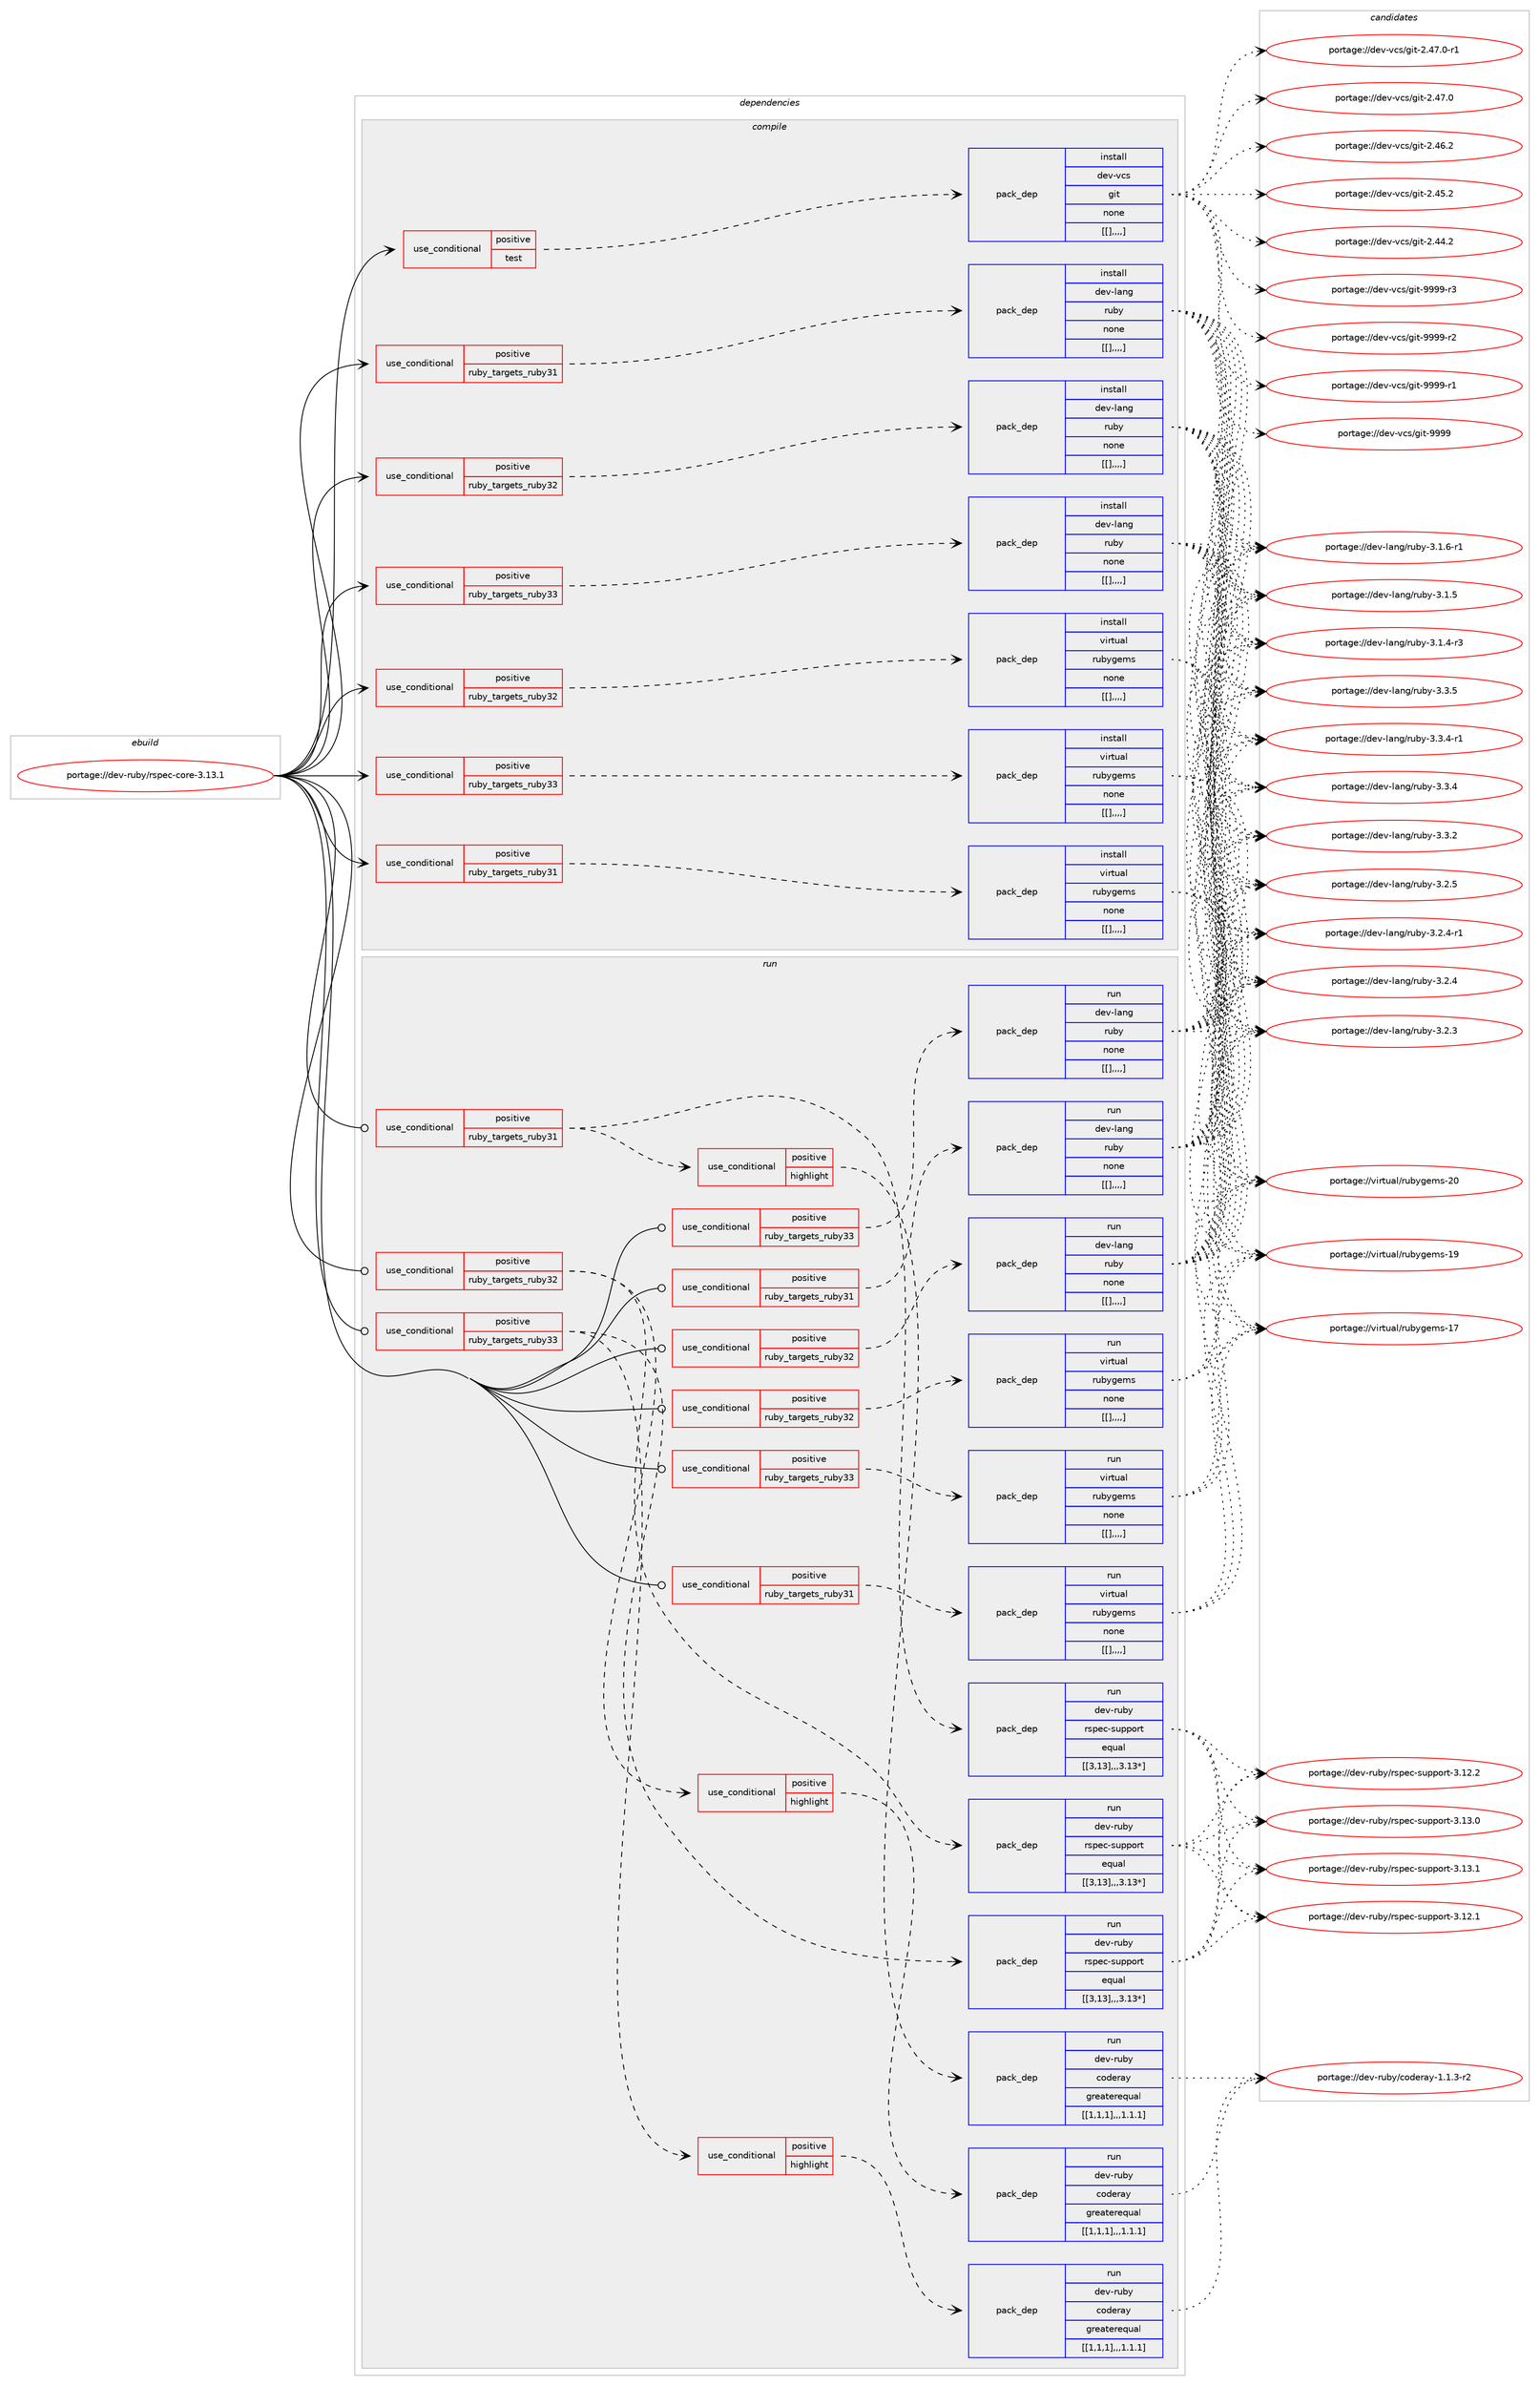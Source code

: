 digraph prolog {

# *************
# Graph options
# *************

newrank=true;
concentrate=true;
compound=true;
graph [rankdir=LR,fontname=Helvetica,fontsize=10,ranksep=1.5];#, ranksep=2.5, nodesep=0.2];
edge  [arrowhead=vee];
node  [fontname=Helvetica,fontsize=10];

# **********
# The ebuild
# **********

subgraph cluster_leftcol {
color=gray;
label=<<i>ebuild</i>>;
id [label="portage://dev-ruby/rspec-core-3.13.1", color=red, width=4, href="../dev-ruby/rspec-core-3.13.1.svg"];
}

# ****************
# The dependencies
# ****************

subgraph cluster_midcol {
color=gray;
label=<<i>dependencies</i>>;
subgraph cluster_compile {
fillcolor="#eeeeee";
style=filled;
label=<<i>compile</i>>;
subgraph cond59105 {
dependency210483 [label=<<TABLE BORDER="0" CELLBORDER="1" CELLSPACING="0" CELLPADDING="4"><TR><TD ROWSPAN="3" CELLPADDING="10">use_conditional</TD></TR><TR><TD>positive</TD></TR><TR><TD>ruby_targets_ruby31</TD></TR></TABLE>>, shape=none, color=red];
subgraph pack149927 {
dependency210507 [label=<<TABLE BORDER="0" CELLBORDER="1" CELLSPACING="0" CELLPADDING="4" WIDTH="220"><TR><TD ROWSPAN="6" CELLPADDING="30">pack_dep</TD></TR><TR><TD WIDTH="110">install</TD></TR><TR><TD>dev-lang</TD></TR><TR><TD>ruby</TD></TR><TR><TD>none</TD></TR><TR><TD>[[],,,,]</TD></TR></TABLE>>, shape=none, color=blue];
}
dependency210483:e -> dependency210507:w [weight=20,style="dashed",arrowhead="vee"];
}
id:e -> dependency210483:w [weight=20,style="solid",arrowhead="vee"];
subgraph cond59119 {
dependency210511 [label=<<TABLE BORDER="0" CELLBORDER="1" CELLSPACING="0" CELLPADDING="4"><TR><TD ROWSPAN="3" CELLPADDING="10">use_conditional</TD></TR><TR><TD>positive</TD></TR><TR><TD>ruby_targets_ruby31</TD></TR></TABLE>>, shape=none, color=red];
subgraph pack149956 {
dependency210566 [label=<<TABLE BORDER="0" CELLBORDER="1" CELLSPACING="0" CELLPADDING="4" WIDTH="220"><TR><TD ROWSPAN="6" CELLPADDING="30">pack_dep</TD></TR><TR><TD WIDTH="110">install</TD></TR><TR><TD>virtual</TD></TR><TR><TD>rubygems</TD></TR><TR><TD>none</TD></TR><TR><TD>[[],,,,]</TD></TR></TABLE>>, shape=none, color=blue];
}
dependency210511:e -> dependency210566:w [weight=20,style="dashed",arrowhead="vee"];
}
id:e -> dependency210511:w [weight=20,style="solid",arrowhead="vee"];
subgraph cond59161 {
dependency210676 [label=<<TABLE BORDER="0" CELLBORDER="1" CELLSPACING="0" CELLPADDING="4"><TR><TD ROWSPAN="3" CELLPADDING="10">use_conditional</TD></TR><TR><TD>positive</TD></TR><TR><TD>ruby_targets_ruby32</TD></TR></TABLE>>, shape=none, color=red];
subgraph pack150058 {
dependency210738 [label=<<TABLE BORDER="0" CELLBORDER="1" CELLSPACING="0" CELLPADDING="4" WIDTH="220"><TR><TD ROWSPAN="6" CELLPADDING="30">pack_dep</TD></TR><TR><TD WIDTH="110">install</TD></TR><TR><TD>dev-lang</TD></TR><TR><TD>ruby</TD></TR><TR><TD>none</TD></TR><TR><TD>[[],,,,]</TD></TR></TABLE>>, shape=none, color=blue];
}
dependency210676:e -> dependency210738:w [weight=20,style="dashed",arrowhead="vee"];
}
id:e -> dependency210676:w [weight=20,style="solid",arrowhead="vee"];
subgraph cond59222 {
dependency210747 [label=<<TABLE BORDER="0" CELLBORDER="1" CELLSPACING="0" CELLPADDING="4"><TR><TD ROWSPAN="3" CELLPADDING="10">use_conditional</TD></TR><TR><TD>positive</TD></TR><TR><TD>ruby_targets_ruby32</TD></TR></TABLE>>, shape=none, color=red];
subgraph pack150065 {
dependency210756 [label=<<TABLE BORDER="0" CELLBORDER="1" CELLSPACING="0" CELLPADDING="4" WIDTH="220"><TR><TD ROWSPAN="6" CELLPADDING="30">pack_dep</TD></TR><TR><TD WIDTH="110">install</TD></TR><TR><TD>virtual</TD></TR><TR><TD>rubygems</TD></TR><TR><TD>none</TD></TR><TR><TD>[[],,,,]</TD></TR></TABLE>>, shape=none, color=blue];
}
dependency210747:e -> dependency210756:w [weight=20,style="dashed",arrowhead="vee"];
}
id:e -> dependency210747:w [weight=20,style="solid",arrowhead="vee"];
subgraph cond59235 {
dependency210771 [label=<<TABLE BORDER="0" CELLBORDER="1" CELLSPACING="0" CELLPADDING="4"><TR><TD ROWSPAN="3" CELLPADDING="10">use_conditional</TD></TR><TR><TD>positive</TD></TR><TR><TD>ruby_targets_ruby33</TD></TR></TABLE>>, shape=none, color=red];
subgraph pack150091 {
dependency210797 [label=<<TABLE BORDER="0" CELLBORDER="1" CELLSPACING="0" CELLPADDING="4" WIDTH="220"><TR><TD ROWSPAN="6" CELLPADDING="30">pack_dep</TD></TR><TR><TD WIDTH="110">install</TD></TR><TR><TD>dev-lang</TD></TR><TR><TD>ruby</TD></TR><TR><TD>none</TD></TR><TR><TD>[[],,,,]</TD></TR></TABLE>>, shape=none, color=blue];
}
dependency210771:e -> dependency210797:w [weight=20,style="dashed",arrowhead="vee"];
}
id:e -> dependency210771:w [weight=20,style="solid",arrowhead="vee"];
subgraph cond59263 {
dependency210824 [label=<<TABLE BORDER="0" CELLBORDER="1" CELLSPACING="0" CELLPADDING="4"><TR><TD ROWSPAN="3" CELLPADDING="10">use_conditional</TD></TR><TR><TD>positive</TD></TR><TR><TD>ruby_targets_ruby33</TD></TR></TABLE>>, shape=none, color=red];
subgraph pack150107 {
dependency210830 [label=<<TABLE BORDER="0" CELLBORDER="1" CELLSPACING="0" CELLPADDING="4" WIDTH="220"><TR><TD ROWSPAN="6" CELLPADDING="30">pack_dep</TD></TR><TR><TD WIDTH="110">install</TD></TR><TR><TD>virtual</TD></TR><TR><TD>rubygems</TD></TR><TR><TD>none</TD></TR><TR><TD>[[],,,,]</TD></TR></TABLE>>, shape=none, color=blue];
}
dependency210824:e -> dependency210830:w [weight=20,style="dashed",arrowhead="vee"];
}
id:e -> dependency210824:w [weight=20,style="solid",arrowhead="vee"];
subgraph cond59288 {
dependency210881 [label=<<TABLE BORDER="0" CELLBORDER="1" CELLSPACING="0" CELLPADDING="4"><TR><TD ROWSPAN="3" CELLPADDING="10">use_conditional</TD></TR><TR><TD>positive</TD></TR><TR><TD>test</TD></TR></TABLE>>, shape=none, color=red];
subgraph pack150170 {
dependency210959 [label=<<TABLE BORDER="0" CELLBORDER="1" CELLSPACING="0" CELLPADDING="4" WIDTH="220"><TR><TD ROWSPAN="6" CELLPADDING="30">pack_dep</TD></TR><TR><TD WIDTH="110">install</TD></TR><TR><TD>dev-vcs</TD></TR><TR><TD>git</TD></TR><TR><TD>none</TD></TR><TR><TD>[[],,,,]</TD></TR></TABLE>>, shape=none, color=blue];
}
dependency210881:e -> dependency210959:w [weight=20,style="dashed",arrowhead="vee"];
}
id:e -> dependency210881:w [weight=20,style="solid",arrowhead="vee"];
}
subgraph cluster_compileandrun {
fillcolor="#eeeeee";
style=filled;
label=<<i>compile and run</i>>;
}
subgraph cluster_run {
fillcolor="#eeeeee";
style=filled;
label=<<i>run</i>>;
subgraph cond59330 {
dependency211024 [label=<<TABLE BORDER="0" CELLBORDER="1" CELLSPACING="0" CELLPADDING="4"><TR><TD ROWSPAN="3" CELLPADDING="10">use_conditional</TD></TR><TR><TD>positive</TD></TR><TR><TD>ruby_targets_ruby31</TD></TR></TABLE>>, shape=none, color=red];
subgraph pack150231 {
dependency211085 [label=<<TABLE BORDER="0" CELLBORDER="1" CELLSPACING="0" CELLPADDING="4" WIDTH="220"><TR><TD ROWSPAN="6" CELLPADDING="30">pack_dep</TD></TR><TR><TD WIDTH="110">run</TD></TR><TR><TD>dev-lang</TD></TR><TR><TD>ruby</TD></TR><TR><TD>none</TD></TR><TR><TD>[[],,,,]</TD></TR></TABLE>>, shape=none, color=blue];
}
dependency211024:e -> dependency211085:w [weight=20,style="dashed",arrowhead="vee"];
}
id:e -> dependency211024:w [weight=20,style="solid",arrowhead="odot"];
subgraph cond59389 {
dependency211090 [label=<<TABLE BORDER="0" CELLBORDER="1" CELLSPACING="0" CELLPADDING="4"><TR><TD ROWSPAN="3" CELLPADDING="10">use_conditional</TD></TR><TR><TD>positive</TD></TR><TR><TD>ruby_targets_ruby31</TD></TR></TABLE>>, shape=none, color=red];
subgraph pack150266 {
dependency211229 [label=<<TABLE BORDER="0" CELLBORDER="1" CELLSPACING="0" CELLPADDING="4" WIDTH="220"><TR><TD ROWSPAN="6" CELLPADDING="30">pack_dep</TD></TR><TR><TD WIDTH="110">run</TD></TR><TR><TD>dev-ruby</TD></TR><TR><TD>rspec-support</TD></TR><TR><TD>equal</TD></TR><TR><TD>[[3,13],,,3.13*]</TD></TR></TABLE>>, shape=none, color=blue];
}
dependency211090:e -> dependency211229:w [weight=20,style="dashed",arrowhead="vee"];
subgraph cond59476 {
dependency211273 [label=<<TABLE BORDER="0" CELLBORDER="1" CELLSPACING="0" CELLPADDING="4"><TR><TD ROWSPAN="3" CELLPADDING="10">use_conditional</TD></TR><TR><TD>positive</TD></TR><TR><TD>highlight</TD></TR></TABLE>>, shape=none, color=red];
subgraph pack150343 {
dependency211274 [label=<<TABLE BORDER="0" CELLBORDER="1" CELLSPACING="0" CELLPADDING="4" WIDTH="220"><TR><TD ROWSPAN="6" CELLPADDING="30">pack_dep</TD></TR><TR><TD WIDTH="110">run</TD></TR><TR><TD>dev-ruby</TD></TR><TR><TD>coderay</TD></TR><TR><TD>greaterequal</TD></TR><TR><TD>[[1,1,1],,,1.1.1]</TD></TR></TABLE>>, shape=none, color=blue];
}
dependency211273:e -> dependency211274:w [weight=20,style="dashed",arrowhead="vee"];
}
dependency211090:e -> dependency211273:w [weight=20,style="dashed",arrowhead="vee"];
}
id:e -> dependency211090:w [weight=20,style="solid",arrowhead="odot"];
subgraph cond59479 {
dependency211282 [label=<<TABLE BORDER="0" CELLBORDER="1" CELLSPACING="0" CELLPADDING="4"><TR><TD ROWSPAN="3" CELLPADDING="10">use_conditional</TD></TR><TR><TD>positive</TD></TR><TR><TD>ruby_targets_ruby31</TD></TR></TABLE>>, shape=none, color=red];
subgraph pack150394 {
dependency211392 [label=<<TABLE BORDER="0" CELLBORDER="1" CELLSPACING="0" CELLPADDING="4" WIDTH="220"><TR><TD ROWSPAN="6" CELLPADDING="30">pack_dep</TD></TR><TR><TD WIDTH="110">run</TD></TR><TR><TD>virtual</TD></TR><TR><TD>rubygems</TD></TR><TR><TD>none</TD></TR><TR><TD>[[],,,,]</TD></TR></TABLE>>, shape=none, color=blue];
}
dependency211282:e -> dependency211392:w [weight=20,style="dashed",arrowhead="vee"];
}
id:e -> dependency211282:w [weight=20,style="solid",arrowhead="odot"];
subgraph cond59533 {
dependency211407 [label=<<TABLE BORDER="0" CELLBORDER="1" CELLSPACING="0" CELLPADDING="4"><TR><TD ROWSPAN="3" CELLPADDING="10">use_conditional</TD></TR><TR><TD>positive</TD></TR><TR><TD>ruby_targets_ruby32</TD></TR></TABLE>>, shape=none, color=red];
subgraph pack150437 {
dependency211450 [label=<<TABLE BORDER="0" CELLBORDER="1" CELLSPACING="0" CELLPADDING="4" WIDTH="220"><TR><TD ROWSPAN="6" CELLPADDING="30">pack_dep</TD></TR><TR><TD WIDTH="110">run</TD></TR><TR><TD>dev-lang</TD></TR><TR><TD>ruby</TD></TR><TR><TD>none</TD></TR><TR><TD>[[],,,,]</TD></TR></TABLE>>, shape=none, color=blue];
}
dependency211407:e -> dependency211450:w [weight=20,style="dashed",arrowhead="vee"];
}
id:e -> dependency211407:w [weight=20,style="solid",arrowhead="odot"];
subgraph cond59566 {
dependency211524 [label=<<TABLE BORDER="0" CELLBORDER="1" CELLSPACING="0" CELLPADDING="4"><TR><TD ROWSPAN="3" CELLPADDING="10">use_conditional</TD></TR><TR><TD>positive</TD></TR><TR><TD>ruby_targets_ruby32</TD></TR></TABLE>>, shape=none, color=red];
subgraph pack150478 {
dependency211570 [label=<<TABLE BORDER="0" CELLBORDER="1" CELLSPACING="0" CELLPADDING="4" WIDTH="220"><TR><TD ROWSPAN="6" CELLPADDING="30">pack_dep</TD></TR><TR><TD WIDTH="110">run</TD></TR><TR><TD>dev-ruby</TD></TR><TR><TD>rspec-support</TD></TR><TR><TD>equal</TD></TR><TR><TD>[[3,13],,,3.13*]</TD></TR></TABLE>>, shape=none, color=blue];
}
dependency211524:e -> dependency211570:w [weight=20,style="dashed",arrowhead="vee"];
subgraph cond59637 {
dependency211643 [label=<<TABLE BORDER="0" CELLBORDER="1" CELLSPACING="0" CELLPADDING="4"><TR><TD ROWSPAN="3" CELLPADDING="10">use_conditional</TD></TR><TR><TD>positive</TD></TR><TR><TD>highlight</TD></TR></TABLE>>, shape=none, color=red];
subgraph pack150540 {
dependency211690 [label=<<TABLE BORDER="0" CELLBORDER="1" CELLSPACING="0" CELLPADDING="4" WIDTH="220"><TR><TD ROWSPAN="6" CELLPADDING="30">pack_dep</TD></TR><TR><TD WIDTH="110">run</TD></TR><TR><TD>dev-ruby</TD></TR><TR><TD>coderay</TD></TR><TR><TD>greaterequal</TD></TR><TR><TD>[[1,1,1],,,1.1.1]</TD></TR></TABLE>>, shape=none, color=blue];
}
dependency211643:e -> dependency211690:w [weight=20,style="dashed",arrowhead="vee"];
}
dependency211524:e -> dependency211643:w [weight=20,style="dashed",arrowhead="vee"];
}
id:e -> dependency211524:w [weight=20,style="solid",arrowhead="odot"];
subgraph cond59677 {
dependency211718 [label=<<TABLE BORDER="0" CELLBORDER="1" CELLSPACING="0" CELLPADDING="4"><TR><TD ROWSPAN="3" CELLPADDING="10">use_conditional</TD></TR><TR><TD>positive</TD></TR><TR><TD>ruby_targets_ruby32</TD></TR></TABLE>>, shape=none, color=red];
subgraph pack150593 {
dependency211742 [label=<<TABLE BORDER="0" CELLBORDER="1" CELLSPACING="0" CELLPADDING="4" WIDTH="220"><TR><TD ROWSPAN="6" CELLPADDING="30">pack_dep</TD></TR><TR><TD WIDTH="110">run</TD></TR><TR><TD>virtual</TD></TR><TR><TD>rubygems</TD></TR><TR><TD>none</TD></TR><TR><TD>[[],,,,]</TD></TR></TABLE>>, shape=none, color=blue];
}
dependency211718:e -> dependency211742:w [weight=20,style="dashed",arrowhead="vee"];
}
id:e -> dependency211718:w [weight=20,style="solid",arrowhead="odot"];
subgraph cond59719 {
dependency211849 [label=<<TABLE BORDER="0" CELLBORDER="1" CELLSPACING="0" CELLPADDING="4"><TR><TD ROWSPAN="3" CELLPADDING="10">use_conditional</TD></TR><TR><TD>positive</TD></TR><TR><TD>ruby_targets_ruby33</TD></TR></TABLE>>, shape=none, color=red];
subgraph pack150667 {
dependency211935 [label=<<TABLE BORDER="0" CELLBORDER="1" CELLSPACING="0" CELLPADDING="4" WIDTH="220"><TR><TD ROWSPAN="6" CELLPADDING="30">pack_dep</TD></TR><TR><TD WIDTH="110">run</TD></TR><TR><TD>dev-lang</TD></TR><TR><TD>ruby</TD></TR><TR><TD>none</TD></TR><TR><TD>[[],,,,]</TD></TR></TABLE>>, shape=none, color=blue];
}
dependency211849:e -> dependency211935:w [weight=20,style="dashed",arrowhead="vee"];
}
id:e -> dependency211849:w [weight=20,style="solid",arrowhead="odot"];
subgraph cond59788 {
dependency211977 [label=<<TABLE BORDER="0" CELLBORDER="1" CELLSPACING="0" CELLPADDING="4"><TR><TD ROWSPAN="3" CELLPADDING="10">use_conditional</TD></TR><TR><TD>positive</TD></TR><TR><TD>ruby_targets_ruby33</TD></TR></TABLE>>, shape=none, color=red];
subgraph pack150724 {
dependency212073 [label=<<TABLE BORDER="0" CELLBORDER="1" CELLSPACING="0" CELLPADDING="4" WIDTH="220"><TR><TD ROWSPAN="6" CELLPADDING="30">pack_dep</TD></TR><TR><TD WIDTH="110">run</TD></TR><TR><TD>dev-ruby</TD></TR><TR><TD>rspec-support</TD></TR><TR><TD>equal</TD></TR><TR><TD>[[3,13],,,3.13*]</TD></TR></TABLE>>, shape=none, color=blue];
}
dependency211977:e -> dependency212073:w [weight=20,style="dashed",arrowhead="vee"];
subgraph cond59830 {
dependency212094 [label=<<TABLE BORDER="0" CELLBORDER="1" CELLSPACING="0" CELLPADDING="4"><TR><TD ROWSPAN="3" CELLPADDING="10">use_conditional</TD></TR><TR><TD>positive</TD></TR><TR><TD>highlight</TD></TR></TABLE>>, shape=none, color=red];
subgraph pack150797 {
dependency212095 [label=<<TABLE BORDER="0" CELLBORDER="1" CELLSPACING="0" CELLPADDING="4" WIDTH="220"><TR><TD ROWSPAN="6" CELLPADDING="30">pack_dep</TD></TR><TR><TD WIDTH="110">run</TD></TR><TR><TD>dev-ruby</TD></TR><TR><TD>coderay</TD></TR><TR><TD>greaterequal</TD></TR><TR><TD>[[1,1,1],,,1.1.1]</TD></TR></TABLE>>, shape=none, color=blue];
}
dependency212094:e -> dependency212095:w [weight=20,style="dashed",arrowhead="vee"];
}
dependency211977:e -> dependency212094:w [weight=20,style="dashed",arrowhead="vee"];
}
id:e -> dependency211977:w [weight=20,style="solid",arrowhead="odot"];
subgraph cond59850 {
dependency212123 [label=<<TABLE BORDER="0" CELLBORDER="1" CELLSPACING="0" CELLPADDING="4"><TR><TD ROWSPAN="3" CELLPADDING="10">use_conditional</TD></TR><TR><TD>positive</TD></TR><TR><TD>ruby_targets_ruby33</TD></TR></TABLE>>, shape=none, color=red];
subgraph pack150826 {
dependency212180 [label=<<TABLE BORDER="0" CELLBORDER="1" CELLSPACING="0" CELLPADDING="4" WIDTH="220"><TR><TD ROWSPAN="6" CELLPADDING="30">pack_dep</TD></TR><TR><TD WIDTH="110">run</TD></TR><TR><TD>virtual</TD></TR><TR><TD>rubygems</TD></TR><TR><TD>none</TD></TR><TR><TD>[[],,,,]</TD></TR></TABLE>>, shape=none, color=blue];
}
dependency212123:e -> dependency212180:w [weight=20,style="dashed",arrowhead="vee"];
}
id:e -> dependency212123:w [weight=20,style="solid",arrowhead="odot"];
}
}

# **************
# The candidates
# **************

subgraph cluster_choices {
rank=same;
color=gray;
label=<<i>candidates</i>>;

subgraph choice150311 {
color=black;
nodesep=1;
choice10010111845108971101034711411798121455146514653 [label="portage://dev-lang/ruby-3.3.5", color=red, width=4,href="../dev-lang/ruby-3.3.5.svg"];
choice100101118451089711010347114117981214551465146524511449 [label="portage://dev-lang/ruby-3.3.4-r1", color=red, width=4,href="../dev-lang/ruby-3.3.4-r1.svg"];
choice10010111845108971101034711411798121455146514652 [label="portage://dev-lang/ruby-3.3.4", color=red, width=4,href="../dev-lang/ruby-3.3.4.svg"];
choice10010111845108971101034711411798121455146514650 [label="portage://dev-lang/ruby-3.3.2", color=red, width=4,href="../dev-lang/ruby-3.3.2.svg"];
choice10010111845108971101034711411798121455146504653 [label="portage://dev-lang/ruby-3.2.5", color=red, width=4,href="../dev-lang/ruby-3.2.5.svg"];
choice100101118451089711010347114117981214551465046524511449 [label="portage://dev-lang/ruby-3.2.4-r1", color=red, width=4,href="../dev-lang/ruby-3.2.4-r1.svg"];
choice10010111845108971101034711411798121455146504652 [label="portage://dev-lang/ruby-3.2.4", color=red, width=4,href="../dev-lang/ruby-3.2.4.svg"];
choice10010111845108971101034711411798121455146504651 [label="portage://dev-lang/ruby-3.2.3", color=red, width=4,href="../dev-lang/ruby-3.2.3.svg"];
choice100101118451089711010347114117981214551464946544511449 [label="portage://dev-lang/ruby-3.1.6-r1", color=red, width=4,href="../dev-lang/ruby-3.1.6-r1.svg"];
choice10010111845108971101034711411798121455146494653 [label="portage://dev-lang/ruby-3.1.5", color=red, width=4,href="../dev-lang/ruby-3.1.5.svg"];
choice100101118451089711010347114117981214551464946524511451 [label="portage://dev-lang/ruby-3.1.4-r3", color=red, width=4,href="../dev-lang/ruby-3.1.4-r3.svg"];
dependency210507:e -> choice10010111845108971101034711411798121455146514653:w [style=dotted,weight="100"];
dependency210507:e -> choice100101118451089711010347114117981214551465146524511449:w [style=dotted,weight="100"];
dependency210507:e -> choice10010111845108971101034711411798121455146514652:w [style=dotted,weight="100"];
dependency210507:e -> choice10010111845108971101034711411798121455146514650:w [style=dotted,weight="100"];
dependency210507:e -> choice10010111845108971101034711411798121455146504653:w [style=dotted,weight="100"];
dependency210507:e -> choice100101118451089711010347114117981214551465046524511449:w [style=dotted,weight="100"];
dependency210507:e -> choice10010111845108971101034711411798121455146504652:w [style=dotted,weight="100"];
dependency210507:e -> choice10010111845108971101034711411798121455146504651:w [style=dotted,weight="100"];
dependency210507:e -> choice100101118451089711010347114117981214551464946544511449:w [style=dotted,weight="100"];
dependency210507:e -> choice10010111845108971101034711411798121455146494653:w [style=dotted,weight="100"];
dependency210507:e -> choice100101118451089711010347114117981214551464946524511451:w [style=dotted,weight="100"];
}
subgraph choice150319 {
color=black;
nodesep=1;
choice118105114116117971084711411798121103101109115455048 [label="portage://virtual/rubygems-20", color=red, width=4,href="../virtual/rubygems-20.svg"];
choice118105114116117971084711411798121103101109115454957 [label="portage://virtual/rubygems-19", color=red, width=4,href="../virtual/rubygems-19.svg"];
choice118105114116117971084711411798121103101109115454955 [label="portage://virtual/rubygems-17", color=red, width=4,href="../virtual/rubygems-17.svg"];
dependency210566:e -> choice118105114116117971084711411798121103101109115455048:w [style=dotted,weight="100"];
dependency210566:e -> choice118105114116117971084711411798121103101109115454957:w [style=dotted,weight="100"];
dependency210566:e -> choice118105114116117971084711411798121103101109115454955:w [style=dotted,weight="100"];
}
subgraph choice150337 {
color=black;
nodesep=1;
choice10010111845108971101034711411798121455146514653 [label="portage://dev-lang/ruby-3.3.5", color=red, width=4,href="../dev-lang/ruby-3.3.5.svg"];
choice100101118451089711010347114117981214551465146524511449 [label="portage://dev-lang/ruby-3.3.4-r1", color=red, width=4,href="../dev-lang/ruby-3.3.4-r1.svg"];
choice10010111845108971101034711411798121455146514652 [label="portage://dev-lang/ruby-3.3.4", color=red, width=4,href="../dev-lang/ruby-3.3.4.svg"];
choice10010111845108971101034711411798121455146514650 [label="portage://dev-lang/ruby-3.3.2", color=red, width=4,href="../dev-lang/ruby-3.3.2.svg"];
choice10010111845108971101034711411798121455146504653 [label="portage://dev-lang/ruby-3.2.5", color=red, width=4,href="../dev-lang/ruby-3.2.5.svg"];
choice100101118451089711010347114117981214551465046524511449 [label="portage://dev-lang/ruby-3.2.4-r1", color=red, width=4,href="../dev-lang/ruby-3.2.4-r1.svg"];
choice10010111845108971101034711411798121455146504652 [label="portage://dev-lang/ruby-3.2.4", color=red, width=4,href="../dev-lang/ruby-3.2.4.svg"];
choice10010111845108971101034711411798121455146504651 [label="portage://dev-lang/ruby-3.2.3", color=red, width=4,href="../dev-lang/ruby-3.2.3.svg"];
choice100101118451089711010347114117981214551464946544511449 [label="portage://dev-lang/ruby-3.1.6-r1", color=red, width=4,href="../dev-lang/ruby-3.1.6-r1.svg"];
choice10010111845108971101034711411798121455146494653 [label="portage://dev-lang/ruby-3.1.5", color=red, width=4,href="../dev-lang/ruby-3.1.5.svg"];
choice100101118451089711010347114117981214551464946524511451 [label="portage://dev-lang/ruby-3.1.4-r3", color=red, width=4,href="../dev-lang/ruby-3.1.4-r3.svg"];
dependency210738:e -> choice10010111845108971101034711411798121455146514653:w [style=dotted,weight="100"];
dependency210738:e -> choice100101118451089711010347114117981214551465146524511449:w [style=dotted,weight="100"];
dependency210738:e -> choice10010111845108971101034711411798121455146514652:w [style=dotted,weight="100"];
dependency210738:e -> choice10010111845108971101034711411798121455146514650:w [style=dotted,weight="100"];
dependency210738:e -> choice10010111845108971101034711411798121455146504653:w [style=dotted,weight="100"];
dependency210738:e -> choice100101118451089711010347114117981214551465046524511449:w [style=dotted,weight="100"];
dependency210738:e -> choice10010111845108971101034711411798121455146504652:w [style=dotted,weight="100"];
dependency210738:e -> choice10010111845108971101034711411798121455146504651:w [style=dotted,weight="100"];
dependency210738:e -> choice100101118451089711010347114117981214551464946544511449:w [style=dotted,weight="100"];
dependency210738:e -> choice10010111845108971101034711411798121455146494653:w [style=dotted,weight="100"];
dependency210738:e -> choice100101118451089711010347114117981214551464946524511451:w [style=dotted,weight="100"];
}
subgraph choice150357 {
color=black;
nodesep=1;
choice118105114116117971084711411798121103101109115455048 [label="portage://virtual/rubygems-20", color=red, width=4,href="../virtual/rubygems-20.svg"];
choice118105114116117971084711411798121103101109115454957 [label="portage://virtual/rubygems-19", color=red, width=4,href="../virtual/rubygems-19.svg"];
choice118105114116117971084711411798121103101109115454955 [label="portage://virtual/rubygems-17", color=red, width=4,href="../virtual/rubygems-17.svg"];
dependency210756:e -> choice118105114116117971084711411798121103101109115455048:w [style=dotted,weight="100"];
dependency210756:e -> choice118105114116117971084711411798121103101109115454957:w [style=dotted,weight="100"];
dependency210756:e -> choice118105114116117971084711411798121103101109115454955:w [style=dotted,weight="100"];
}
subgraph choice150370 {
color=black;
nodesep=1;
choice10010111845108971101034711411798121455146514653 [label="portage://dev-lang/ruby-3.3.5", color=red, width=4,href="../dev-lang/ruby-3.3.5.svg"];
choice100101118451089711010347114117981214551465146524511449 [label="portage://dev-lang/ruby-3.3.4-r1", color=red, width=4,href="../dev-lang/ruby-3.3.4-r1.svg"];
choice10010111845108971101034711411798121455146514652 [label="portage://dev-lang/ruby-3.3.4", color=red, width=4,href="../dev-lang/ruby-3.3.4.svg"];
choice10010111845108971101034711411798121455146514650 [label="portage://dev-lang/ruby-3.3.2", color=red, width=4,href="../dev-lang/ruby-3.3.2.svg"];
choice10010111845108971101034711411798121455146504653 [label="portage://dev-lang/ruby-3.2.5", color=red, width=4,href="../dev-lang/ruby-3.2.5.svg"];
choice100101118451089711010347114117981214551465046524511449 [label="portage://dev-lang/ruby-3.2.4-r1", color=red, width=4,href="../dev-lang/ruby-3.2.4-r1.svg"];
choice10010111845108971101034711411798121455146504652 [label="portage://dev-lang/ruby-3.2.4", color=red, width=4,href="../dev-lang/ruby-3.2.4.svg"];
choice10010111845108971101034711411798121455146504651 [label="portage://dev-lang/ruby-3.2.3", color=red, width=4,href="../dev-lang/ruby-3.2.3.svg"];
choice100101118451089711010347114117981214551464946544511449 [label="portage://dev-lang/ruby-3.1.6-r1", color=red, width=4,href="../dev-lang/ruby-3.1.6-r1.svg"];
choice10010111845108971101034711411798121455146494653 [label="portage://dev-lang/ruby-3.1.5", color=red, width=4,href="../dev-lang/ruby-3.1.5.svg"];
choice100101118451089711010347114117981214551464946524511451 [label="portage://dev-lang/ruby-3.1.4-r3", color=red, width=4,href="../dev-lang/ruby-3.1.4-r3.svg"];
dependency210797:e -> choice10010111845108971101034711411798121455146514653:w [style=dotted,weight="100"];
dependency210797:e -> choice100101118451089711010347114117981214551465146524511449:w [style=dotted,weight="100"];
dependency210797:e -> choice10010111845108971101034711411798121455146514652:w [style=dotted,weight="100"];
dependency210797:e -> choice10010111845108971101034711411798121455146514650:w [style=dotted,weight="100"];
dependency210797:e -> choice10010111845108971101034711411798121455146504653:w [style=dotted,weight="100"];
dependency210797:e -> choice100101118451089711010347114117981214551465046524511449:w [style=dotted,weight="100"];
dependency210797:e -> choice10010111845108971101034711411798121455146504652:w [style=dotted,weight="100"];
dependency210797:e -> choice10010111845108971101034711411798121455146504651:w [style=dotted,weight="100"];
dependency210797:e -> choice100101118451089711010347114117981214551464946544511449:w [style=dotted,weight="100"];
dependency210797:e -> choice10010111845108971101034711411798121455146494653:w [style=dotted,weight="100"];
dependency210797:e -> choice100101118451089711010347114117981214551464946524511451:w [style=dotted,weight="100"];
}
subgraph choice150379 {
color=black;
nodesep=1;
choice118105114116117971084711411798121103101109115455048 [label="portage://virtual/rubygems-20", color=red, width=4,href="../virtual/rubygems-20.svg"];
choice118105114116117971084711411798121103101109115454957 [label="portage://virtual/rubygems-19", color=red, width=4,href="../virtual/rubygems-19.svg"];
choice118105114116117971084711411798121103101109115454955 [label="portage://virtual/rubygems-17", color=red, width=4,href="../virtual/rubygems-17.svg"];
dependency210830:e -> choice118105114116117971084711411798121103101109115455048:w [style=dotted,weight="100"];
dependency210830:e -> choice118105114116117971084711411798121103101109115454957:w [style=dotted,weight="100"];
dependency210830:e -> choice118105114116117971084711411798121103101109115454955:w [style=dotted,weight="100"];
}
subgraph choice150382 {
color=black;
nodesep=1;
choice10010111845118991154710310511645575757574511451 [label="portage://dev-vcs/git-9999-r3", color=red, width=4,href="../dev-vcs/git-9999-r3.svg"];
choice10010111845118991154710310511645575757574511450 [label="portage://dev-vcs/git-9999-r2", color=red, width=4,href="../dev-vcs/git-9999-r2.svg"];
choice10010111845118991154710310511645575757574511449 [label="portage://dev-vcs/git-9999-r1", color=red, width=4,href="../dev-vcs/git-9999-r1.svg"];
choice1001011184511899115471031051164557575757 [label="portage://dev-vcs/git-9999", color=red, width=4,href="../dev-vcs/git-9999.svg"];
choice100101118451189911547103105116455046525546484511449 [label="portage://dev-vcs/git-2.47.0-r1", color=red, width=4,href="../dev-vcs/git-2.47.0-r1.svg"];
choice10010111845118991154710310511645504652554648 [label="portage://dev-vcs/git-2.47.0", color=red, width=4,href="../dev-vcs/git-2.47.0.svg"];
choice10010111845118991154710310511645504652544650 [label="portage://dev-vcs/git-2.46.2", color=red, width=4,href="../dev-vcs/git-2.46.2.svg"];
choice10010111845118991154710310511645504652534650 [label="portage://dev-vcs/git-2.45.2", color=red, width=4,href="../dev-vcs/git-2.45.2.svg"];
choice10010111845118991154710310511645504652524650 [label="portage://dev-vcs/git-2.44.2", color=red, width=4,href="../dev-vcs/git-2.44.2.svg"];
dependency210959:e -> choice10010111845118991154710310511645575757574511451:w [style=dotted,weight="100"];
dependency210959:e -> choice10010111845118991154710310511645575757574511450:w [style=dotted,weight="100"];
dependency210959:e -> choice10010111845118991154710310511645575757574511449:w [style=dotted,weight="100"];
dependency210959:e -> choice1001011184511899115471031051164557575757:w [style=dotted,weight="100"];
dependency210959:e -> choice100101118451189911547103105116455046525546484511449:w [style=dotted,weight="100"];
dependency210959:e -> choice10010111845118991154710310511645504652554648:w [style=dotted,weight="100"];
dependency210959:e -> choice10010111845118991154710310511645504652544650:w [style=dotted,weight="100"];
dependency210959:e -> choice10010111845118991154710310511645504652534650:w [style=dotted,weight="100"];
dependency210959:e -> choice10010111845118991154710310511645504652524650:w [style=dotted,weight="100"];
}
subgraph choice150386 {
color=black;
nodesep=1;
choice10010111845108971101034711411798121455146514653 [label="portage://dev-lang/ruby-3.3.5", color=red, width=4,href="../dev-lang/ruby-3.3.5.svg"];
choice100101118451089711010347114117981214551465146524511449 [label="portage://dev-lang/ruby-3.3.4-r1", color=red, width=4,href="../dev-lang/ruby-3.3.4-r1.svg"];
choice10010111845108971101034711411798121455146514652 [label="portage://dev-lang/ruby-3.3.4", color=red, width=4,href="../dev-lang/ruby-3.3.4.svg"];
choice10010111845108971101034711411798121455146514650 [label="portage://dev-lang/ruby-3.3.2", color=red, width=4,href="../dev-lang/ruby-3.3.2.svg"];
choice10010111845108971101034711411798121455146504653 [label="portage://dev-lang/ruby-3.2.5", color=red, width=4,href="../dev-lang/ruby-3.2.5.svg"];
choice100101118451089711010347114117981214551465046524511449 [label="portage://dev-lang/ruby-3.2.4-r1", color=red, width=4,href="../dev-lang/ruby-3.2.4-r1.svg"];
choice10010111845108971101034711411798121455146504652 [label="portage://dev-lang/ruby-3.2.4", color=red, width=4,href="../dev-lang/ruby-3.2.4.svg"];
choice10010111845108971101034711411798121455146504651 [label="portage://dev-lang/ruby-3.2.3", color=red, width=4,href="../dev-lang/ruby-3.2.3.svg"];
choice100101118451089711010347114117981214551464946544511449 [label="portage://dev-lang/ruby-3.1.6-r1", color=red, width=4,href="../dev-lang/ruby-3.1.6-r1.svg"];
choice10010111845108971101034711411798121455146494653 [label="portage://dev-lang/ruby-3.1.5", color=red, width=4,href="../dev-lang/ruby-3.1.5.svg"];
choice100101118451089711010347114117981214551464946524511451 [label="portage://dev-lang/ruby-3.1.4-r3", color=red, width=4,href="../dev-lang/ruby-3.1.4-r3.svg"];
dependency211085:e -> choice10010111845108971101034711411798121455146514653:w [style=dotted,weight="100"];
dependency211085:e -> choice100101118451089711010347114117981214551465146524511449:w [style=dotted,weight="100"];
dependency211085:e -> choice10010111845108971101034711411798121455146514652:w [style=dotted,weight="100"];
dependency211085:e -> choice10010111845108971101034711411798121455146514650:w [style=dotted,weight="100"];
dependency211085:e -> choice10010111845108971101034711411798121455146504653:w [style=dotted,weight="100"];
dependency211085:e -> choice100101118451089711010347114117981214551465046524511449:w [style=dotted,weight="100"];
dependency211085:e -> choice10010111845108971101034711411798121455146504652:w [style=dotted,weight="100"];
dependency211085:e -> choice10010111845108971101034711411798121455146504651:w [style=dotted,weight="100"];
dependency211085:e -> choice100101118451089711010347114117981214551464946544511449:w [style=dotted,weight="100"];
dependency211085:e -> choice10010111845108971101034711411798121455146494653:w [style=dotted,weight="100"];
dependency211085:e -> choice100101118451089711010347114117981214551464946524511451:w [style=dotted,weight="100"];
}
subgraph choice150402 {
color=black;
nodesep=1;
choice100101118451141179812147114115112101994511511711211211111411645514649514649 [label="portage://dev-ruby/rspec-support-3.13.1", color=red, width=4,href="../dev-ruby/rspec-support-3.13.1.svg"];
choice100101118451141179812147114115112101994511511711211211111411645514649514648 [label="portage://dev-ruby/rspec-support-3.13.0", color=red, width=4,href="../dev-ruby/rspec-support-3.13.0.svg"];
choice100101118451141179812147114115112101994511511711211211111411645514649504650 [label="portage://dev-ruby/rspec-support-3.12.2", color=red, width=4,href="../dev-ruby/rspec-support-3.12.2.svg"];
choice100101118451141179812147114115112101994511511711211211111411645514649504649 [label="portage://dev-ruby/rspec-support-3.12.1", color=red, width=4,href="../dev-ruby/rspec-support-3.12.1.svg"];
dependency211229:e -> choice100101118451141179812147114115112101994511511711211211111411645514649514649:w [style=dotted,weight="100"];
dependency211229:e -> choice100101118451141179812147114115112101994511511711211211111411645514649514648:w [style=dotted,weight="100"];
dependency211229:e -> choice100101118451141179812147114115112101994511511711211211111411645514649504650:w [style=dotted,weight="100"];
dependency211229:e -> choice100101118451141179812147114115112101994511511711211211111411645514649504649:w [style=dotted,weight="100"];
}
subgraph choice150407 {
color=black;
nodesep=1;
choice10010111845114117981214799111100101114971214549464946514511450 [label="portage://dev-ruby/coderay-1.1.3-r2", color=red, width=4,href="../dev-ruby/coderay-1.1.3-r2.svg"];
dependency211274:e -> choice10010111845114117981214799111100101114971214549464946514511450:w [style=dotted,weight="100"];
}
subgraph choice150421 {
color=black;
nodesep=1;
choice118105114116117971084711411798121103101109115455048 [label="portage://virtual/rubygems-20", color=red, width=4,href="../virtual/rubygems-20.svg"];
choice118105114116117971084711411798121103101109115454957 [label="portage://virtual/rubygems-19", color=red, width=4,href="../virtual/rubygems-19.svg"];
choice118105114116117971084711411798121103101109115454955 [label="portage://virtual/rubygems-17", color=red, width=4,href="../virtual/rubygems-17.svg"];
dependency211392:e -> choice118105114116117971084711411798121103101109115455048:w [style=dotted,weight="100"];
dependency211392:e -> choice118105114116117971084711411798121103101109115454957:w [style=dotted,weight="100"];
dependency211392:e -> choice118105114116117971084711411798121103101109115454955:w [style=dotted,weight="100"];
}
subgraph choice150466 {
color=black;
nodesep=1;
choice10010111845108971101034711411798121455146514653 [label="portage://dev-lang/ruby-3.3.5", color=red, width=4,href="../dev-lang/ruby-3.3.5.svg"];
choice100101118451089711010347114117981214551465146524511449 [label="portage://dev-lang/ruby-3.3.4-r1", color=red, width=4,href="../dev-lang/ruby-3.3.4-r1.svg"];
choice10010111845108971101034711411798121455146514652 [label="portage://dev-lang/ruby-3.3.4", color=red, width=4,href="../dev-lang/ruby-3.3.4.svg"];
choice10010111845108971101034711411798121455146514650 [label="portage://dev-lang/ruby-3.3.2", color=red, width=4,href="../dev-lang/ruby-3.3.2.svg"];
choice10010111845108971101034711411798121455146504653 [label="portage://dev-lang/ruby-3.2.5", color=red, width=4,href="../dev-lang/ruby-3.2.5.svg"];
choice100101118451089711010347114117981214551465046524511449 [label="portage://dev-lang/ruby-3.2.4-r1", color=red, width=4,href="../dev-lang/ruby-3.2.4-r1.svg"];
choice10010111845108971101034711411798121455146504652 [label="portage://dev-lang/ruby-3.2.4", color=red, width=4,href="../dev-lang/ruby-3.2.4.svg"];
choice10010111845108971101034711411798121455146504651 [label="portage://dev-lang/ruby-3.2.3", color=red, width=4,href="../dev-lang/ruby-3.2.3.svg"];
choice100101118451089711010347114117981214551464946544511449 [label="portage://dev-lang/ruby-3.1.6-r1", color=red, width=4,href="../dev-lang/ruby-3.1.6-r1.svg"];
choice10010111845108971101034711411798121455146494653 [label="portage://dev-lang/ruby-3.1.5", color=red, width=4,href="../dev-lang/ruby-3.1.5.svg"];
choice100101118451089711010347114117981214551464946524511451 [label="portage://dev-lang/ruby-3.1.4-r3", color=red, width=4,href="../dev-lang/ruby-3.1.4-r3.svg"];
dependency211450:e -> choice10010111845108971101034711411798121455146514653:w [style=dotted,weight="100"];
dependency211450:e -> choice100101118451089711010347114117981214551465146524511449:w [style=dotted,weight="100"];
dependency211450:e -> choice10010111845108971101034711411798121455146514652:w [style=dotted,weight="100"];
dependency211450:e -> choice10010111845108971101034711411798121455146514650:w [style=dotted,weight="100"];
dependency211450:e -> choice10010111845108971101034711411798121455146504653:w [style=dotted,weight="100"];
dependency211450:e -> choice100101118451089711010347114117981214551465046524511449:w [style=dotted,weight="100"];
dependency211450:e -> choice10010111845108971101034711411798121455146504652:w [style=dotted,weight="100"];
dependency211450:e -> choice10010111845108971101034711411798121455146504651:w [style=dotted,weight="100"];
dependency211450:e -> choice100101118451089711010347114117981214551464946544511449:w [style=dotted,weight="100"];
dependency211450:e -> choice10010111845108971101034711411798121455146494653:w [style=dotted,weight="100"];
dependency211450:e -> choice100101118451089711010347114117981214551464946524511451:w [style=dotted,weight="100"];
}
subgraph choice150470 {
color=black;
nodesep=1;
choice100101118451141179812147114115112101994511511711211211111411645514649514649 [label="portage://dev-ruby/rspec-support-3.13.1", color=red, width=4,href="../dev-ruby/rspec-support-3.13.1.svg"];
choice100101118451141179812147114115112101994511511711211211111411645514649514648 [label="portage://dev-ruby/rspec-support-3.13.0", color=red, width=4,href="../dev-ruby/rspec-support-3.13.0.svg"];
choice100101118451141179812147114115112101994511511711211211111411645514649504650 [label="portage://dev-ruby/rspec-support-3.12.2", color=red, width=4,href="../dev-ruby/rspec-support-3.12.2.svg"];
choice100101118451141179812147114115112101994511511711211211111411645514649504649 [label="portage://dev-ruby/rspec-support-3.12.1", color=red, width=4,href="../dev-ruby/rspec-support-3.12.1.svg"];
dependency211570:e -> choice100101118451141179812147114115112101994511511711211211111411645514649514649:w [style=dotted,weight="100"];
dependency211570:e -> choice100101118451141179812147114115112101994511511711211211111411645514649514648:w [style=dotted,weight="100"];
dependency211570:e -> choice100101118451141179812147114115112101994511511711211211111411645514649504650:w [style=dotted,weight="100"];
dependency211570:e -> choice100101118451141179812147114115112101994511511711211211111411645514649504649:w [style=dotted,weight="100"];
}
subgraph choice150471 {
color=black;
nodesep=1;
choice10010111845114117981214799111100101114971214549464946514511450 [label="portage://dev-ruby/coderay-1.1.3-r2", color=red, width=4,href="../dev-ruby/coderay-1.1.3-r2.svg"];
dependency211690:e -> choice10010111845114117981214799111100101114971214549464946514511450:w [style=dotted,weight="100"];
}
subgraph choice150478 {
color=black;
nodesep=1;
choice118105114116117971084711411798121103101109115455048 [label="portage://virtual/rubygems-20", color=red, width=4,href="../virtual/rubygems-20.svg"];
choice118105114116117971084711411798121103101109115454957 [label="portage://virtual/rubygems-19", color=red, width=4,href="../virtual/rubygems-19.svg"];
choice118105114116117971084711411798121103101109115454955 [label="portage://virtual/rubygems-17", color=red, width=4,href="../virtual/rubygems-17.svg"];
dependency211742:e -> choice118105114116117971084711411798121103101109115455048:w [style=dotted,weight="100"];
dependency211742:e -> choice118105114116117971084711411798121103101109115454957:w [style=dotted,weight="100"];
dependency211742:e -> choice118105114116117971084711411798121103101109115454955:w [style=dotted,weight="100"];
}
subgraph choice150482 {
color=black;
nodesep=1;
choice10010111845108971101034711411798121455146514653 [label="portage://dev-lang/ruby-3.3.5", color=red, width=4,href="../dev-lang/ruby-3.3.5.svg"];
choice100101118451089711010347114117981214551465146524511449 [label="portage://dev-lang/ruby-3.3.4-r1", color=red, width=4,href="../dev-lang/ruby-3.3.4-r1.svg"];
choice10010111845108971101034711411798121455146514652 [label="portage://dev-lang/ruby-3.3.4", color=red, width=4,href="../dev-lang/ruby-3.3.4.svg"];
choice10010111845108971101034711411798121455146514650 [label="portage://dev-lang/ruby-3.3.2", color=red, width=4,href="../dev-lang/ruby-3.3.2.svg"];
choice10010111845108971101034711411798121455146504653 [label="portage://dev-lang/ruby-3.2.5", color=red, width=4,href="../dev-lang/ruby-3.2.5.svg"];
choice100101118451089711010347114117981214551465046524511449 [label="portage://dev-lang/ruby-3.2.4-r1", color=red, width=4,href="../dev-lang/ruby-3.2.4-r1.svg"];
choice10010111845108971101034711411798121455146504652 [label="portage://dev-lang/ruby-3.2.4", color=red, width=4,href="../dev-lang/ruby-3.2.4.svg"];
choice10010111845108971101034711411798121455146504651 [label="portage://dev-lang/ruby-3.2.3", color=red, width=4,href="../dev-lang/ruby-3.2.3.svg"];
choice100101118451089711010347114117981214551464946544511449 [label="portage://dev-lang/ruby-3.1.6-r1", color=red, width=4,href="../dev-lang/ruby-3.1.6-r1.svg"];
choice10010111845108971101034711411798121455146494653 [label="portage://dev-lang/ruby-3.1.5", color=red, width=4,href="../dev-lang/ruby-3.1.5.svg"];
choice100101118451089711010347114117981214551464946524511451 [label="portage://dev-lang/ruby-3.1.4-r3", color=red, width=4,href="../dev-lang/ruby-3.1.4-r3.svg"];
dependency211935:e -> choice10010111845108971101034711411798121455146514653:w [style=dotted,weight="100"];
dependency211935:e -> choice100101118451089711010347114117981214551465146524511449:w [style=dotted,weight="100"];
dependency211935:e -> choice10010111845108971101034711411798121455146514652:w [style=dotted,weight="100"];
dependency211935:e -> choice10010111845108971101034711411798121455146514650:w [style=dotted,weight="100"];
dependency211935:e -> choice10010111845108971101034711411798121455146504653:w [style=dotted,weight="100"];
dependency211935:e -> choice100101118451089711010347114117981214551465046524511449:w [style=dotted,weight="100"];
dependency211935:e -> choice10010111845108971101034711411798121455146504652:w [style=dotted,weight="100"];
dependency211935:e -> choice10010111845108971101034711411798121455146504651:w [style=dotted,weight="100"];
dependency211935:e -> choice100101118451089711010347114117981214551464946544511449:w [style=dotted,weight="100"];
dependency211935:e -> choice10010111845108971101034711411798121455146494653:w [style=dotted,weight="100"];
dependency211935:e -> choice100101118451089711010347114117981214551464946524511451:w [style=dotted,weight="100"];
}
subgraph choice150488 {
color=black;
nodesep=1;
choice100101118451141179812147114115112101994511511711211211111411645514649514649 [label="portage://dev-ruby/rspec-support-3.13.1", color=red, width=4,href="../dev-ruby/rspec-support-3.13.1.svg"];
choice100101118451141179812147114115112101994511511711211211111411645514649514648 [label="portage://dev-ruby/rspec-support-3.13.0", color=red, width=4,href="../dev-ruby/rspec-support-3.13.0.svg"];
choice100101118451141179812147114115112101994511511711211211111411645514649504650 [label="portage://dev-ruby/rspec-support-3.12.2", color=red, width=4,href="../dev-ruby/rspec-support-3.12.2.svg"];
choice100101118451141179812147114115112101994511511711211211111411645514649504649 [label="portage://dev-ruby/rspec-support-3.12.1", color=red, width=4,href="../dev-ruby/rspec-support-3.12.1.svg"];
dependency212073:e -> choice100101118451141179812147114115112101994511511711211211111411645514649514649:w [style=dotted,weight="100"];
dependency212073:e -> choice100101118451141179812147114115112101994511511711211211111411645514649514648:w [style=dotted,weight="100"];
dependency212073:e -> choice100101118451141179812147114115112101994511511711211211111411645514649504650:w [style=dotted,weight="100"];
dependency212073:e -> choice100101118451141179812147114115112101994511511711211211111411645514649504649:w [style=dotted,weight="100"];
}
subgraph choice150491 {
color=black;
nodesep=1;
choice10010111845114117981214799111100101114971214549464946514511450 [label="portage://dev-ruby/coderay-1.1.3-r2", color=red, width=4,href="../dev-ruby/coderay-1.1.3-r2.svg"];
dependency212095:e -> choice10010111845114117981214799111100101114971214549464946514511450:w [style=dotted,weight="100"];
}
subgraph choice150494 {
color=black;
nodesep=1;
choice118105114116117971084711411798121103101109115455048 [label="portage://virtual/rubygems-20", color=red, width=4,href="../virtual/rubygems-20.svg"];
choice118105114116117971084711411798121103101109115454957 [label="portage://virtual/rubygems-19", color=red, width=4,href="../virtual/rubygems-19.svg"];
choice118105114116117971084711411798121103101109115454955 [label="portage://virtual/rubygems-17", color=red, width=4,href="../virtual/rubygems-17.svg"];
dependency212180:e -> choice118105114116117971084711411798121103101109115455048:w [style=dotted,weight="100"];
dependency212180:e -> choice118105114116117971084711411798121103101109115454957:w [style=dotted,weight="100"];
dependency212180:e -> choice118105114116117971084711411798121103101109115454955:w [style=dotted,weight="100"];
}
}

}
